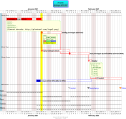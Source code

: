 @startgantt
<style>
ganttDiagram {
	task {
		FontName Courrier
		FontColor black
		FontSize 12
		FontStyle bold
		BackGroundColor Blue
		LineColor blue
	}
	milestone {
		FontColor blue
		FontSize 12
		FontStyle italic
		BackGroundColor gold
		LineColor red
	}
	note {
		FontColor DarkGreen
		FontSize 10
		LineColor lightgreen
        BackGroundColor lightyellow
	}
}
</style>

skinparam titleBorderRoundCorner 15
skinparam titleBorderThickness 2
skinparam titleBorderColor blue
skinparam titleFontStyle italic
skinparam titleBackgroundColor Aqua-CadetBlue
skinparam footerFontStyle italic

' Initialization
title Projeto\nEntrega SDS 001
footer Giovani Perotto Mesquita\n18/01/2011 - 13:01
scale 160*120
project starts the 2021/01/01

' Day watching
2021/01/20 is colored in Yellow

' Close Days
saturday are closed
sunday are closed
2021/01/01 is closed
2021/01/01 is colored in lightblue

' Tasks and separators
-- Phase One --
[Prototype design] on {Alice} lasts 13 days
[Prototype design] links to [[http://plantuml.com]]
note bottom
  memo1 ...
  memo2 ...
  explanations1 ...
  explanations2 ...
  <img:http://plantuml.com/logo3.png>
end note
[Config prototype] on {Giovani} lasts 7 days
note bottom
  WiFi <&wifi>
  |= |= table |= header |
  | a | table | row |
  |<#FF8080> red |<#80FF80> green |<#8080FF> blue |
  <#yellow>| b | table | row |
end note
-- Phase Two --
[QA prototype] on {Davi} lasts 9 days
[Test prototype] on {Camila:50}{Giovani:50} lasts 7 days
-- Phase Three --
[Deploy] lasts 1 day
note bottom
  Example of Tree
  |_ First line
  |_ **Bom(Model)**
    |_ prop1
    |_ prop2
    |_ prop3
  |_ Last line
end note
[PD audict] lasts 10 days
[Trainning] on {Camila:50}{Maria:50} starts 2021/01/18
[Trainning] ends 2021/02/12
-- Milestones --

' Tasks flow
[Config prototype] starts at [Prototype design]'s end with red bold link
[QA prototype] starts at [Prototype design]'s end with red bold link
[Test prototype] starts at [Config prototype]'s end with red bold link
[Test prototype] starts at [QA prototype]'s end with red bold link
[Deploy] starts at [Test prototype]'s end with red bold link
[PD audict] starts at [Deploy]'s end with red bold link

' Tasks progress
[Prototype design] is 98% completed
[Config prototype] is 0% completed
[QA prototype] is 0% completed
[Test prototype] is 0% completed
[Deploy] is 0% completed
[PD audict] is 0% completed
[Trainning] is 10% completed

' Milestones
[DevEnd] happens at [Prototype design]'s end
[DevEnd] happens at [QA prototype]'s end
[ReadyDeploy] happens at [Test prototype]'s end
[ReadyDeploy] displays on same row as [DevEnd]
[PDEnd] happens at [PD audict]'s end
[PDEnd] displays on same row as [ReadyDeploy]

' Colors
[Prototype design] is colored in Red/Red
[Config prototype] is colored in Red/Red
[QA prototype] is colored in Red/Red
[Test prototype] is colored in Red/Red
[Deploy] is colored in Red/Red
[PD audict] is colored in Red/Red
[DevEnd] is colored in White/Black
[ReadyDeploy] is colored in Gray/Black
@endgantt